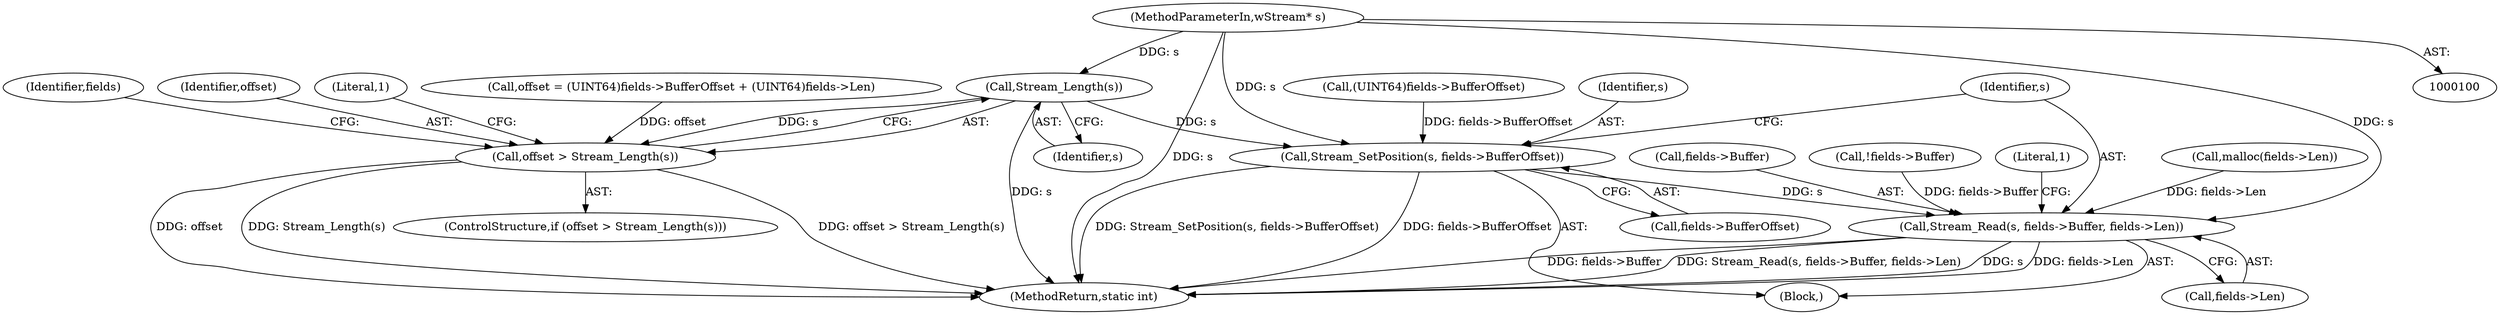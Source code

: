 digraph "0_FreeRDP_2ee663f39dc8dac3d9988e847db19b2d7e3ac8c6_4@pointer" {
"1000101" [label="(MethodParameterIn,wStream* s)"];
"1000128" [label="(Call,Stream_Length(s))"];
"1000126" [label="(Call,offset > Stream_Length(s))"];
"1000151" [label="(Call,Stream_SetPosition(s, fields->BufferOffset))"];
"1000156" [label="(Call,Stream_Read(s, fields->Buffer, fields->Len))"];
"1000158" [label="(Call,fields->Buffer)"];
"1000115" [label="(Call,(UINT64)fields->BufferOffset)"];
"1000126" [label="(Call,offset > Stream_Length(s))"];
"1000144" [label="(Call,!fields->Buffer)"];
"1000156" [label="(Call,Stream_Read(s, fields->Buffer, fields->Len))"];
"1000151" [label="(Call,Stream_SetPosition(s, fields->BufferOffset))"];
"1000110" [label="(Block,)"];
"1000165" [label="(Literal,1)"];
"1000135" [label="(Identifier,fields)"];
"1000125" [label="(ControlStructure,if (offset > Stream_Length(s)))"];
"1000152" [label="(Identifier,s)"];
"1000153" [label="(Call,fields->BufferOffset)"];
"1000161" [label="(Call,fields->Len)"];
"1000166" [label="(MethodReturn,static int)"];
"1000157" [label="(Identifier,s)"];
"1000139" [label="(Call,malloc(fields->Len))"];
"1000129" [label="(Identifier,s)"];
"1000127" [label="(Identifier,offset)"];
"1000101" [label="(MethodParameterIn,wStream* s)"];
"1000132" [label="(Literal,1)"];
"1000128" [label="(Call,Stream_Length(s))"];
"1000112" [label="(Call,offset = (UINT64)fields->BufferOffset + (UINT64)fields->Len)"];
"1000101" -> "1000100"  [label="AST: "];
"1000101" -> "1000166"  [label="DDG: s"];
"1000101" -> "1000128"  [label="DDG: s"];
"1000101" -> "1000151"  [label="DDG: s"];
"1000101" -> "1000156"  [label="DDG: s"];
"1000128" -> "1000126"  [label="AST: "];
"1000128" -> "1000129"  [label="CFG: "];
"1000129" -> "1000128"  [label="AST: "];
"1000126" -> "1000128"  [label="CFG: "];
"1000128" -> "1000166"  [label="DDG: s"];
"1000128" -> "1000126"  [label="DDG: s"];
"1000128" -> "1000151"  [label="DDG: s"];
"1000126" -> "1000125"  [label="AST: "];
"1000127" -> "1000126"  [label="AST: "];
"1000132" -> "1000126"  [label="CFG: "];
"1000135" -> "1000126"  [label="CFG: "];
"1000126" -> "1000166"  [label="DDG: offset > Stream_Length(s)"];
"1000126" -> "1000166"  [label="DDG: offset"];
"1000126" -> "1000166"  [label="DDG: Stream_Length(s)"];
"1000112" -> "1000126"  [label="DDG: offset"];
"1000151" -> "1000110"  [label="AST: "];
"1000151" -> "1000153"  [label="CFG: "];
"1000152" -> "1000151"  [label="AST: "];
"1000153" -> "1000151"  [label="AST: "];
"1000157" -> "1000151"  [label="CFG: "];
"1000151" -> "1000166"  [label="DDG: Stream_SetPosition(s, fields->BufferOffset)"];
"1000151" -> "1000166"  [label="DDG: fields->BufferOffset"];
"1000115" -> "1000151"  [label="DDG: fields->BufferOffset"];
"1000151" -> "1000156"  [label="DDG: s"];
"1000156" -> "1000110"  [label="AST: "];
"1000156" -> "1000161"  [label="CFG: "];
"1000157" -> "1000156"  [label="AST: "];
"1000158" -> "1000156"  [label="AST: "];
"1000161" -> "1000156"  [label="AST: "];
"1000165" -> "1000156"  [label="CFG: "];
"1000156" -> "1000166"  [label="DDG: s"];
"1000156" -> "1000166"  [label="DDG: fields->Len"];
"1000156" -> "1000166"  [label="DDG: fields->Buffer"];
"1000156" -> "1000166"  [label="DDG: Stream_Read(s, fields->Buffer, fields->Len)"];
"1000144" -> "1000156"  [label="DDG: fields->Buffer"];
"1000139" -> "1000156"  [label="DDG: fields->Len"];
}
